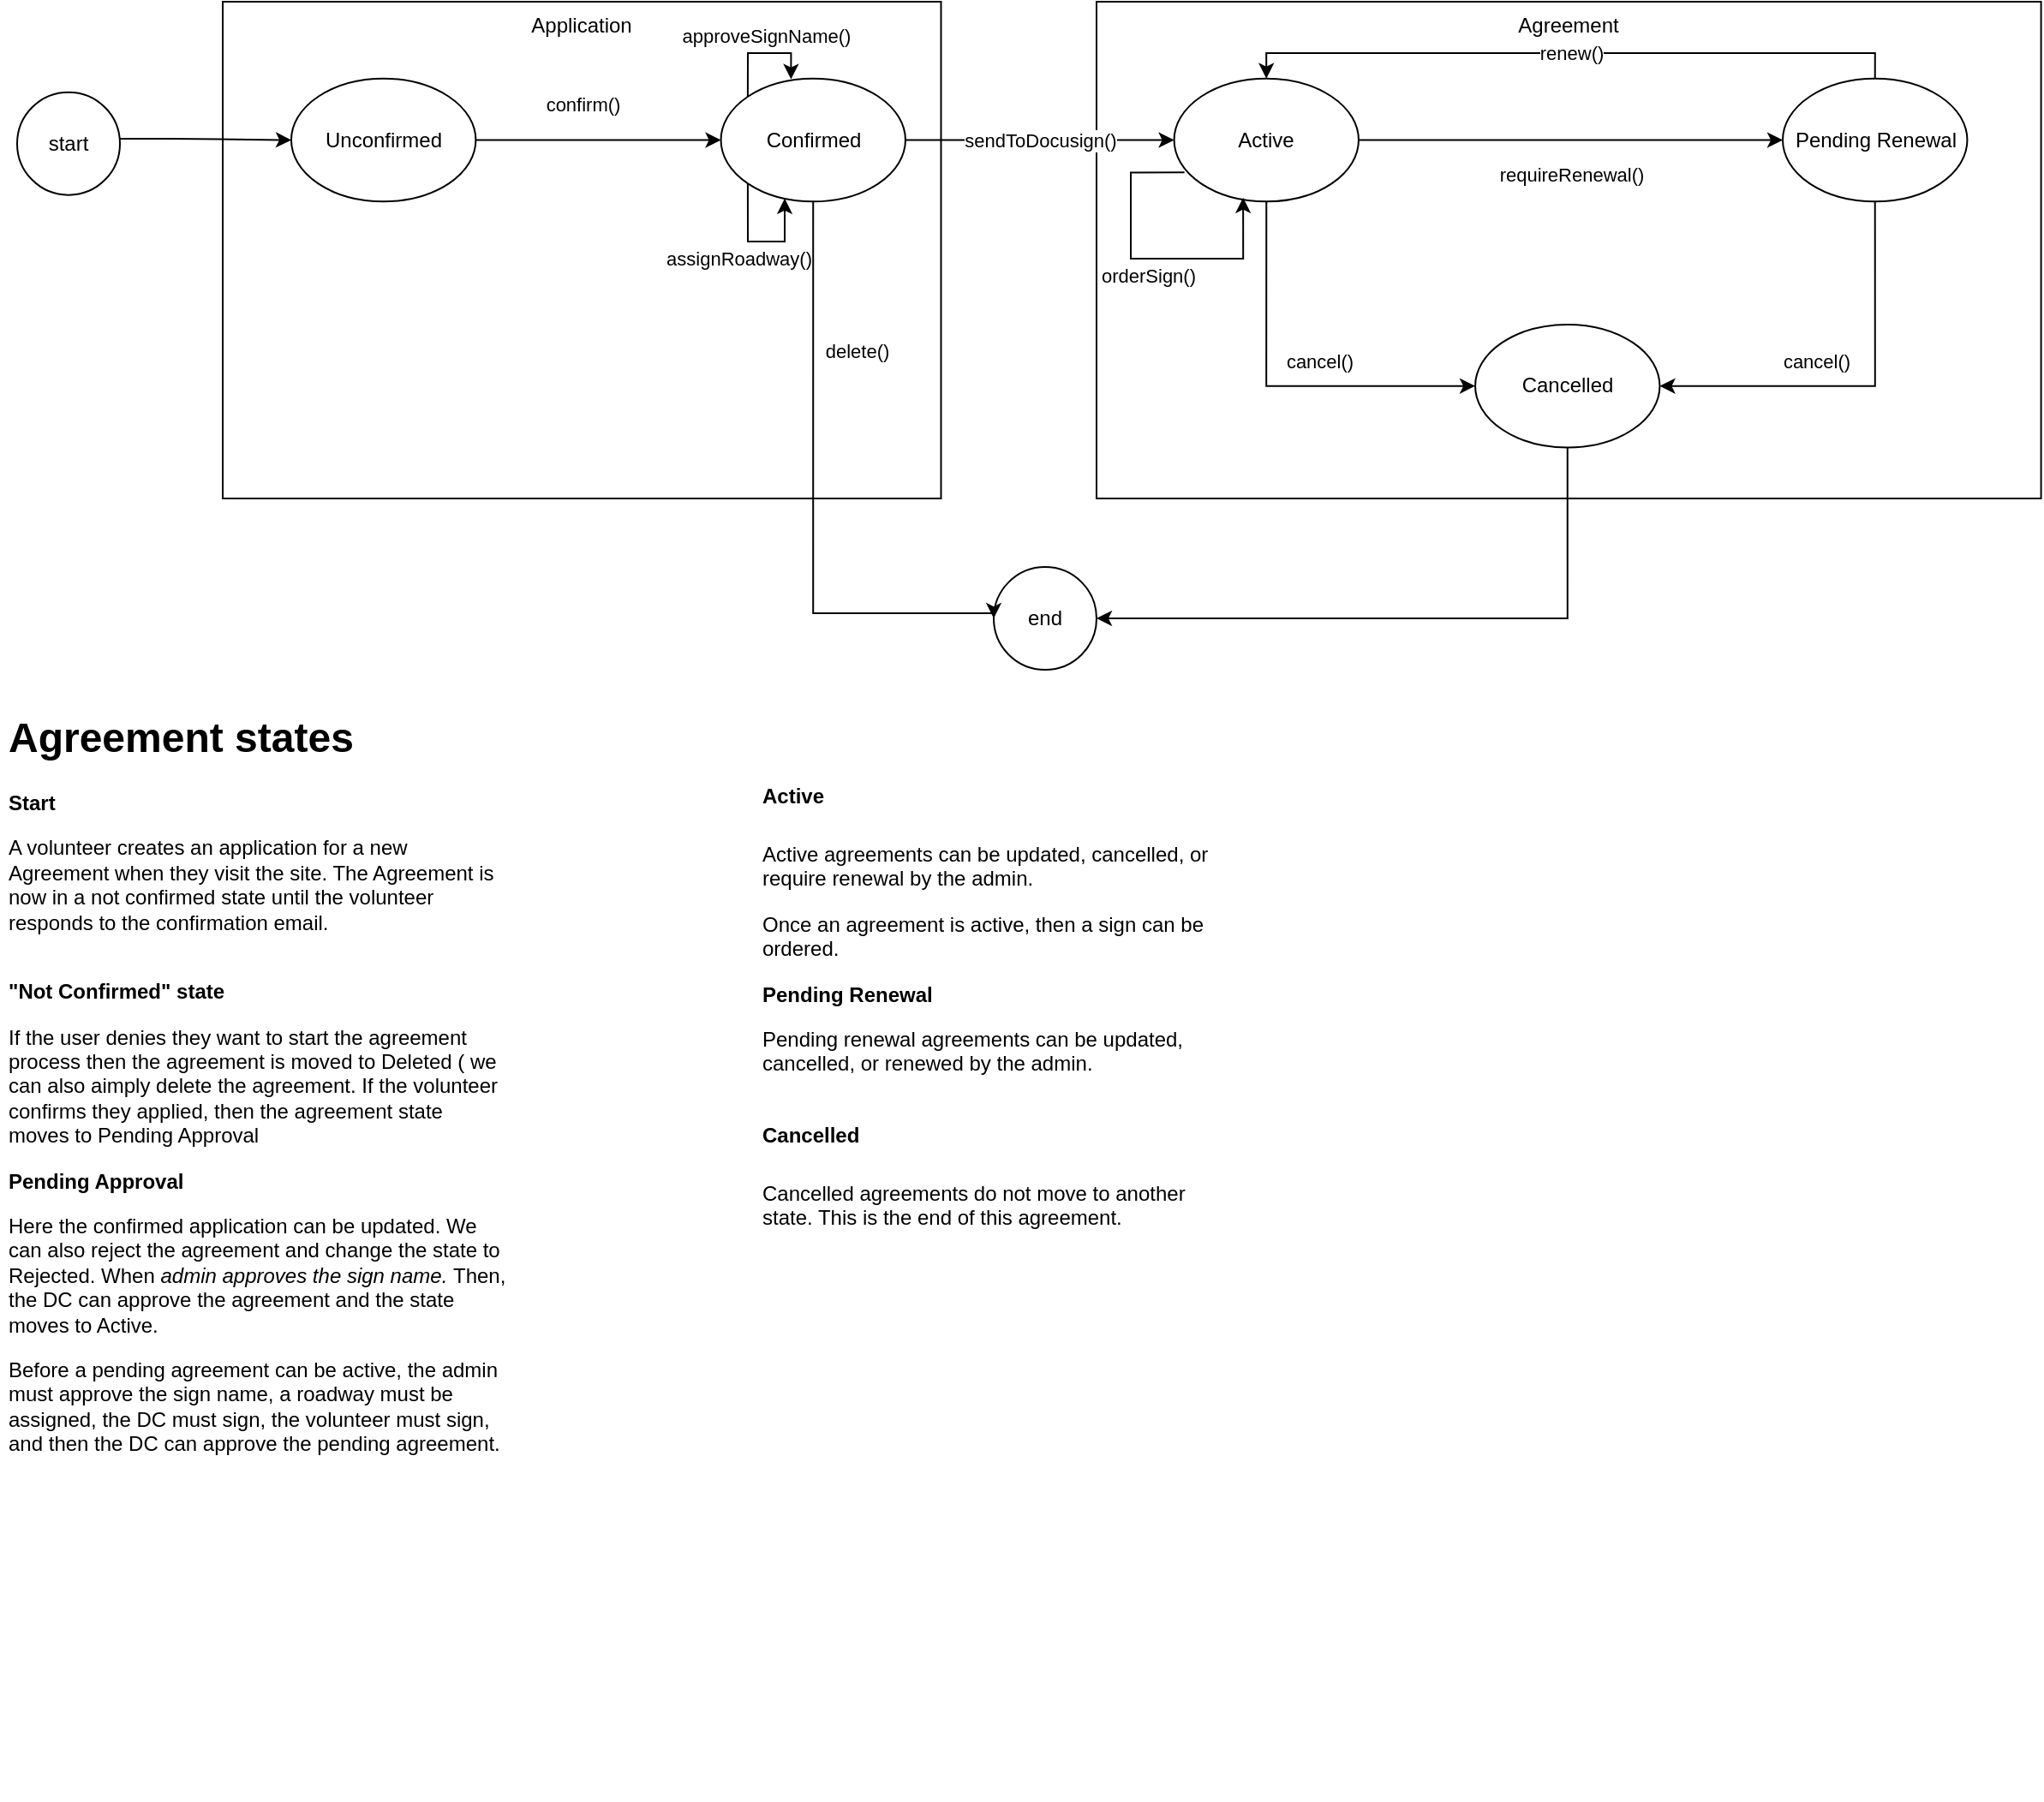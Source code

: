 <mxfile version="17.4.3" type="google"><diagram id="tUWFKm6QLugwbrzdd7WB" name="Page-1"><mxGraphModel dx="1718" dy="662" grid="1" gridSize="10" guides="1" tooltips="1" connect="1" arrows="1" fold="1" page="1" pageScale="1" pageWidth="850" pageHeight="1100" math="0" shadow="0"><root><mxCell id="0"/><mxCell id="1" parent="0"/><mxCell id="Beahsy43nnzhZBTze1Ir-6" value="&lt;h1&gt;Agreement states&lt;/h1&gt;&lt;p&gt;&lt;b&gt;Start&amp;nbsp;&lt;/b&gt;&lt;/p&gt;&lt;p&gt;A volunteer creates an application for a new Agreement when they visit the site. The Agreement is now in a not confirmed state until the volunteer responds to the confirmation email.&lt;br&gt;&lt;br&gt;&lt;/p&gt;&lt;p&gt;&lt;b&gt;&quot;Not Confirmed&quot; state&lt;/b&gt;&lt;/p&gt;&lt;p&gt;If the user denies they want to start the agreement process then the agreement is moved to Deleted ( we can also aimply delete the agreement. I&lt;span&gt;f the volunteer confirms they applied, then the agreement state moves to Pending Approval&lt;/span&gt;&lt;/p&gt;&lt;p&gt;&lt;b&gt;Pending Approval&lt;/b&gt;&lt;/p&gt;&lt;p&gt;Here the confirmed application can be updated. We can also reject the agreement and change the state to Rejected. When &lt;i&gt;admin approves the sign name. &lt;/i&gt;Then, the DC can approve the agreement and&amp;nbsp;the state moves to Active.&lt;/p&gt;&lt;p&gt;Before a pending agreement can be active, the admin must approve the sign name, a roadway must be assigned, the DC must sign, the volunteer must sign, and then the DC can approve the pending agreement.&lt;/p&gt;&lt;p&gt;&lt;b&gt;Rejected&lt;/b&gt;&lt;/p&gt;&lt;p&gt;Rejected applications do not move along to any other state.This is the end of this agreement&lt;/p&gt;&lt;p&gt;&lt;br&gt;&lt;/p&gt;" style="text;html=1;strokeColor=none;fillColor=none;spacing=5;spacingTop=-20;whiteSpace=wrap;overflow=hidden;rounded=0;" parent="1" vertex="1"><mxGeometry x="40" y="440" width="300" height="440" as="geometry"/></mxCell><mxCell id="PFMEFD_E_m86cCb712CR-3" value="&lt;h1&gt;&lt;b style=&quot;font-size: 12px&quot;&gt;Active&lt;/b&gt;&lt;br&gt;&lt;/h1&gt;&lt;p&gt;&lt;span&gt;Active agreements can be updated, cancelled, or require renewal by the admin.&lt;/span&gt;&lt;/p&gt;&lt;p&gt;Once an agreement is active, then a sign can be ordered.&lt;/p&gt;&lt;p&gt;&lt;b&gt;Pending&amp;nbsp;&lt;/b&gt;&lt;b&gt;Renewal&lt;/b&gt;&lt;/p&gt;&lt;p&gt;Pending renewal agreements can be updated, cancelled, or renewed by the admin.&lt;/p&gt;&lt;h1&gt;&lt;b style=&quot;font-size: 12px&quot;&gt;Cancelled&lt;/b&gt;&lt;br&gt;&lt;/h1&gt;&lt;p&gt;Cancelled agreements do not move to another state. This is the end of this agreement.&amp;nbsp;&lt;/p&gt;&lt;p&gt;&lt;br&gt;&lt;/p&gt;" style="text;html=1;strokeColor=none;fillColor=none;spacing=5;spacingTop=-20;whiteSpace=wrap;overflow=hidden;rounded=0;" parent="1" vertex="1"><mxGeometry x="480" y="470" width="280" height="610" as="geometry"/></mxCell><mxCell id="8Bc_HvGzkAofUktYGZwE-1" value="start" style="ellipse;whiteSpace=wrap;html=1;aspect=fixed;" parent="1" vertex="1"><mxGeometry x="50" y="82.82" width="60" height="60" as="geometry"/></mxCell><mxCell id="8Bc_HvGzkAofUktYGZwE-3" value="end" style="ellipse;whiteSpace=wrap;html=1;aspect=fixed;" parent="1" vertex="1"><mxGeometry x="619.999" y="360.004" width="60" height="60" as="geometry"/></mxCell><mxCell id="MFzlRrp0AgesY4jJVBDx-16" value="" style="group" vertex="1" connectable="0" parent="1"><mxGeometry x="680" y="30" width="551.29" height="290" as="geometry"/></mxCell><mxCell id="3" value="Agreement" style="rounded=0;whiteSpace=wrap;html=1;verticalAlign=top;" parent="MFzlRrp0AgesY4jJVBDx-16" vertex="1"><mxGeometry width="551.29" height="290" as="geometry"/></mxCell><mxCell id="DoZcQuHtfhByfHFxpcO4-6" value="Active" style="ellipse;whiteSpace=wrap;html=1;" parent="MFzlRrp0AgesY4jJVBDx-16" vertex="1"><mxGeometry x="45.293" y="44.872" width="107.692" height="71.795" as="geometry"/></mxCell><mxCell id="8Bc_HvGzkAofUktYGZwE-7" value="renew()" style="edgeStyle=orthogonalEdgeStyle;rounded=0;orthogonalLoop=1;jettySize=auto;html=1;entryX=0.5;entryY=0;entryDx=0;entryDy=0;exitX=0.5;exitY=0;exitDx=0;exitDy=0;" parent="MFzlRrp0AgesY4jJVBDx-16" source="DoZcQuHtfhByfHFxpcO4-10" target="DoZcQuHtfhByfHFxpcO4-6" edge="1"><mxGeometry relative="1" as="geometry"><Array as="points"><mxPoint x="454" y="30"/><mxPoint x="99" y="30"/></Array></mxGeometry></mxCell><mxCell id="DoZcQuHtfhByfHFxpcO4-10" value="Pending Renewal" style="ellipse;whiteSpace=wrap;html=1;" parent="MFzlRrp0AgesY4jJVBDx-16" vertex="1"><mxGeometry x="400.519" y="44.872" width="107.692" height="71.795" as="geometry"/></mxCell><mxCell id="DoZcQuHtfhByfHFxpcO4-11" value="requireRenewal()" style="edgeStyle=orthogonalEdgeStyle;rounded=0;orthogonalLoop=1;jettySize=auto;html=1;" parent="MFzlRrp0AgesY4jJVBDx-16" source="DoZcQuHtfhByfHFxpcO4-6" target="DoZcQuHtfhByfHFxpcO4-10" edge="1"><mxGeometry y="-20" relative="1" as="geometry"><mxPoint as="offset"/></mxGeometry></mxCell><mxCell id="8Bc_HvGzkAofUktYGZwE-4" value="Cancelled" style="ellipse;whiteSpace=wrap;html=1;" parent="MFzlRrp0AgesY4jJVBDx-16" vertex="1"><mxGeometry x="221.033" y="188.462" width="107.692" height="71.795" as="geometry"/></mxCell><mxCell id="8Bc_HvGzkAofUktYGZwE-6" value="cancel()" style="edgeStyle=orthogonalEdgeStyle;rounded=0;orthogonalLoop=1;jettySize=auto;html=1;entryX=1;entryY=0.5;entryDx=0;entryDy=0;exitX=0.5;exitY=1;exitDx=0;exitDy=0;" parent="MFzlRrp0AgesY4jJVBDx-16" source="DoZcQuHtfhByfHFxpcO4-10" target="8Bc_HvGzkAofUktYGZwE-4" edge="1"><mxGeometry x="0.218" y="-14" relative="1" as="geometry"><mxPoint as="offset"/></mxGeometry></mxCell><mxCell id="MFzlRrp0AgesY4jJVBDx-10" value="cancel()" style="edgeStyle=orthogonalEdgeStyle;rounded=0;orthogonalLoop=1;jettySize=auto;html=1;entryX=0;entryY=0.5;entryDx=0;entryDy=0;exitX=0.5;exitY=1;exitDx=0;exitDy=0;" edge="1" parent="MFzlRrp0AgesY4jJVBDx-16" source="DoZcQuHtfhByfHFxpcO4-6" target="8Bc_HvGzkAofUktYGZwE-4"><mxGeometry x="0.207" y="14" relative="1" as="geometry"><mxPoint as="offset"/></mxGeometry></mxCell><mxCell id="MFzlRrp0AgesY4jJVBDx-5" value="orderSign()" style="edgeStyle=orthogonalEdgeStyle;rounded=0;orthogonalLoop=1;jettySize=auto;html=1;exitX=0.056;exitY=0.763;exitDx=0;exitDy=0;entryX=0.374;entryY=0.968;entryDx=0;entryDy=0;entryPerimeter=0;exitPerimeter=0;" edge="1" parent="MFzlRrp0AgesY4jJVBDx-16" source="DoZcQuHtfhByfHFxpcO4-6" target="DoZcQuHtfhByfHFxpcO4-6"><mxGeometry x="0.002" y="-10" relative="1" as="geometry"><Array as="points"><mxPoint x="20" y="100"/><mxPoint x="20" y="150"/><mxPoint x="86" y="150"/></Array><mxPoint as="offset"/></mxGeometry></mxCell><mxCell id="Beahsy43nnzhZBTze1Ir-5" style="edgeStyle=orthogonalEdgeStyle;rounded=0;orthogonalLoop=1;jettySize=auto;html=1;entryX=1;entryY=0.5;entryDx=0;entryDy=0;exitX=0.5;exitY=1;exitDx=0;exitDy=0;" parent="1" source="8Bc_HvGzkAofUktYGZwE-4" target="8Bc_HvGzkAofUktYGZwE-3" edge="1"><mxGeometry relative="1" as="geometry"><mxPoint x="694.025" y="353.077" as="targetPoint"/></mxGeometry></mxCell><mxCell id="MFzlRrp0AgesY4jJVBDx-20" value="Confirm" style="ellipse;whiteSpace=wrap;html=1;" vertex="1" parent="1"><mxGeometry x="460.769" y="74.872" width="107.692" height="71.795" as="geometry"/></mxCell><mxCell id="2" value="Application" style="rounded=0;whiteSpace=wrap;html=1;verticalAlign=top;fontStyle=0" parent="1" vertex="1"><mxGeometry x="170" y="30" width="419.24" height="290" as="geometry"/></mxCell><mxCell id="MFzlRrp0AgesY4jJVBDx-11" value="Unconfirmed" style="ellipse;whiteSpace=wrap;html=1;" vertex="1" parent="1"><mxGeometry x="209.999" y="74.867" width="107.692" height="71.795" as="geometry"/></mxCell><mxCell id="DoZcQuHtfhByfHFxpcO4-1" value="Confirmed" style="ellipse;whiteSpace=wrap;html=1;" parent="1" vertex="1"><mxGeometry x="460.769" y="74.872" width="107.692" height="71.795" as="geometry"/></mxCell><mxCell id="MFzlRrp0AgesY4jJVBDx-7" value="assignRoadway()" style="edgeStyle=orthogonalEdgeStyle;rounded=0;orthogonalLoop=1;jettySize=auto;html=1;exitX=0;exitY=1;exitDx=0;exitDy=0;entryX=0.348;entryY=0.976;entryDx=0;entryDy=0;entryPerimeter=0;" edge="1" parent="1" source="DoZcQuHtfhByfHFxpcO4-1" target="DoZcQuHtfhByfHFxpcO4-1"><mxGeometry x="-0.088" y="-14" relative="1" as="geometry"><Array as="points"><mxPoint x="476" y="170"/><mxPoint x="498" y="170"/><mxPoint x="498" y="145"/></Array><mxPoint x="-9" y="-4" as="offset"/></mxGeometry></mxCell><mxCell id="MFzlRrp0AgesY4jJVBDx-8" value="approveSignName()" style="edgeStyle=orthogonalEdgeStyle;rounded=0;orthogonalLoop=1;jettySize=auto;html=1;exitX=0;exitY=0;exitDx=0;exitDy=0;entryX=0.38;entryY=0.006;entryDx=0;entryDy=0;entryPerimeter=0;" edge="1" parent="1" source="DoZcQuHtfhByfHFxpcO4-1" target="DoZcQuHtfhByfHFxpcO4-1"><mxGeometry x="0.089" y="10" relative="1" as="geometry"><Array as="points"><mxPoint x="477" y="60"/><mxPoint x="502" y="60"/></Array><mxPoint as="offset"/></mxGeometry></mxCell><mxCell id="MFzlRrp0AgesY4jJVBDx-15" value="confirm()" style="edgeStyle=orthogonalEdgeStyle;rounded=0;orthogonalLoop=1;jettySize=auto;html=1;entryX=0;entryY=0.5;entryDx=0;entryDy=0;" edge="1" parent="1" source="MFzlRrp0AgesY4jJVBDx-11" target="DoZcQuHtfhByfHFxpcO4-1"><mxGeometry x="-0.129" y="21" relative="1" as="geometry"><mxPoint x="514.615" y="80" as="targetPoint"/><mxPoint as="offset"/></mxGeometry></mxCell><mxCell id="DoZcQuHtfhByfHFxpcO4-5" value="delete()" style="edgeStyle=orthogonalEdgeStyle;rounded=0;orthogonalLoop=1;jettySize=auto;html=1;exitX=0.5;exitY=1;exitDx=0;exitDy=0;entryX=0;entryY=0.5;entryDx=0;entryDy=0;" parent="1" source="DoZcQuHtfhByfHFxpcO4-1" target="8Bc_HvGzkAofUktYGZwE-3" edge="1"><mxGeometry x="-0.498" y="25" relative="1" as="geometry"><mxPoint x="640.179" y="353" as="targetPoint"/><Array as="points"><mxPoint x="515" y="387"/></Array><mxPoint as="offset"/></mxGeometry></mxCell><mxCell id="8Bc_HvGzkAofUktYGZwE-2" style="edgeStyle=orthogonalEdgeStyle;rounded=0;orthogonalLoop=1;jettySize=auto;html=1;entryX=0;entryY=0.5;entryDx=0;entryDy=0;" parent="1" source="8Bc_HvGzkAofUktYGZwE-1" target="MFzlRrp0AgesY4jJVBDx-11" edge="1"><mxGeometry relative="1" as="geometry"><Array as="points"><mxPoint x="140" y="110"/><mxPoint x="140" y="110"/></Array></mxGeometry></mxCell><mxCell id="DoZcQuHtfhByfHFxpcO4-7" value="sendToDocusign()" style="edgeStyle=orthogonalEdgeStyle;rounded=0;orthogonalLoop=1;jettySize=auto;html=1;exitX=1;exitY=0.5;exitDx=0;exitDy=0;" parent="1" source="DoZcQuHtfhByfHFxpcO4-1" target="DoZcQuHtfhByfHFxpcO4-6" edge="1"><mxGeometry relative="1" as="geometry"><mxPoint x="720.948" y="110.769" as="sourcePoint"/></mxGeometry></mxCell></root></mxGraphModel></diagram></mxfile>